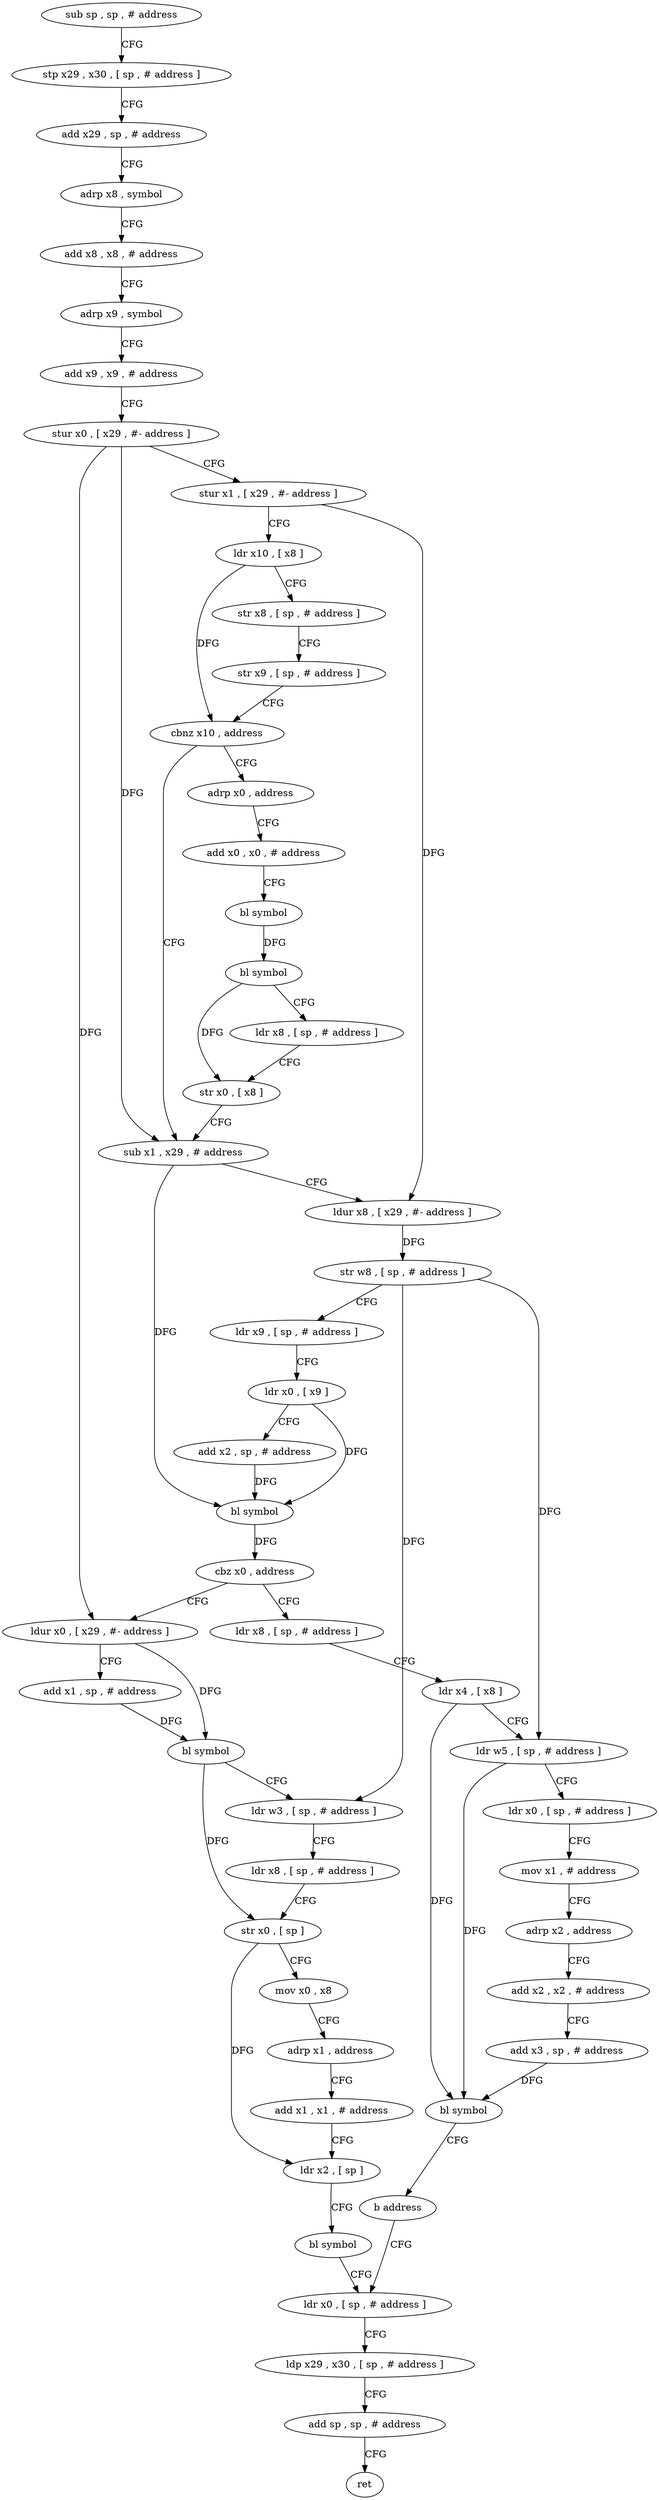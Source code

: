 digraph "func" {
"4213272" [label = "sub sp , sp , # address" ]
"4213276" [label = "stp x29 , x30 , [ sp , # address ]" ]
"4213280" [label = "add x29 , sp , # address" ]
"4213284" [label = "adrp x8 , symbol" ]
"4213288" [label = "add x8 , x8 , # address" ]
"4213292" [label = "adrp x9 , symbol" ]
"4213296" [label = "add x9 , x9 , # address" ]
"4213300" [label = "stur x0 , [ x29 , #- address ]" ]
"4213304" [label = "stur x1 , [ x29 , #- address ]" ]
"4213308" [label = "ldr x10 , [ x8 ]" ]
"4213312" [label = "str x8 , [ sp , # address ]" ]
"4213316" [label = "str x9 , [ sp , # address ]" ]
"4213320" [label = "cbnz x10 , address" ]
"4213348" [label = "sub x1 , x29 , # address" ]
"4213324" [label = "adrp x0 , address" ]
"4213352" [label = "ldur x8 , [ x29 , #- address ]" ]
"4213356" [label = "str w8 , [ sp , # address ]" ]
"4213360" [label = "ldr x9 , [ sp , # address ]" ]
"4213364" [label = "ldr x0 , [ x9 ]" ]
"4213368" [label = "add x2 , sp , # address" ]
"4213372" [label = "bl symbol" ]
"4213376" [label = "cbz x0 , address" ]
"4213420" [label = "ldur x0 , [ x29 , #- address ]" ]
"4213380" [label = "ldr x8 , [ sp , # address ]" ]
"4213328" [label = "add x0 , x0 , # address" ]
"4213332" [label = "bl symbol" ]
"4213336" [label = "bl symbol" ]
"4213340" [label = "ldr x8 , [ sp , # address ]" ]
"4213344" [label = "str x0 , [ x8 ]" ]
"4213424" [label = "add x1 , sp , # address" ]
"4213428" [label = "bl symbol" ]
"4213432" [label = "ldr w3 , [ sp , # address ]" ]
"4213436" [label = "ldr x8 , [ sp , # address ]" ]
"4213440" [label = "str x0 , [ sp ]" ]
"4213444" [label = "mov x0 , x8" ]
"4213448" [label = "adrp x1 , address" ]
"4213452" [label = "add x1 , x1 , # address" ]
"4213456" [label = "ldr x2 , [ sp ]" ]
"4213460" [label = "bl symbol" ]
"4213464" [label = "ldr x0 , [ sp , # address ]" ]
"4213384" [label = "ldr x4 , [ x8 ]" ]
"4213388" [label = "ldr w5 , [ sp , # address ]" ]
"4213392" [label = "ldr x0 , [ sp , # address ]" ]
"4213396" [label = "mov x1 , # address" ]
"4213400" [label = "adrp x2 , address" ]
"4213404" [label = "add x2 , x2 , # address" ]
"4213408" [label = "add x3 , sp , # address" ]
"4213412" [label = "bl symbol" ]
"4213416" [label = "b address" ]
"4213468" [label = "ldp x29 , x30 , [ sp , # address ]" ]
"4213472" [label = "add sp , sp , # address" ]
"4213476" [label = "ret" ]
"4213272" -> "4213276" [ label = "CFG" ]
"4213276" -> "4213280" [ label = "CFG" ]
"4213280" -> "4213284" [ label = "CFG" ]
"4213284" -> "4213288" [ label = "CFG" ]
"4213288" -> "4213292" [ label = "CFG" ]
"4213292" -> "4213296" [ label = "CFG" ]
"4213296" -> "4213300" [ label = "CFG" ]
"4213300" -> "4213304" [ label = "CFG" ]
"4213300" -> "4213420" [ label = "DFG" ]
"4213300" -> "4213348" [ label = "DFG" ]
"4213304" -> "4213308" [ label = "CFG" ]
"4213304" -> "4213352" [ label = "DFG" ]
"4213308" -> "4213312" [ label = "CFG" ]
"4213308" -> "4213320" [ label = "DFG" ]
"4213312" -> "4213316" [ label = "CFG" ]
"4213316" -> "4213320" [ label = "CFG" ]
"4213320" -> "4213348" [ label = "CFG" ]
"4213320" -> "4213324" [ label = "CFG" ]
"4213348" -> "4213352" [ label = "CFG" ]
"4213348" -> "4213372" [ label = "DFG" ]
"4213324" -> "4213328" [ label = "CFG" ]
"4213352" -> "4213356" [ label = "DFG" ]
"4213356" -> "4213360" [ label = "CFG" ]
"4213356" -> "4213432" [ label = "DFG" ]
"4213356" -> "4213388" [ label = "DFG" ]
"4213360" -> "4213364" [ label = "CFG" ]
"4213364" -> "4213368" [ label = "CFG" ]
"4213364" -> "4213372" [ label = "DFG" ]
"4213368" -> "4213372" [ label = "DFG" ]
"4213372" -> "4213376" [ label = "DFG" ]
"4213376" -> "4213420" [ label = "CFG" ]
"4213376" -> "4213380" [ label = "CFG" ]
"4213420" -> "4213424" [ label = "CFG" ]
"4213420" -> "4213428" [ label = "DFG" ]
"4213380" -> "4213384" [ label = "CFG" ]
"4213328" -> "4213332" [ label = "CFG" ]
"4213332" -> "4213336" [ label = "DFG" ]
"4213336" -> "4213340" [ label = "CFG" ]
"4213336" -> "4213344" [ label = "DFG" ]
"4213340" -> "4213344" [ label = "CFG" ]
"4213344" -> "4213348" [ label = "CFG" ]
"4213424" -> "4213428" [ label = "DFG" ]
"4213428" -> "4213432" [ label = "CFG" ]
"4213428" -> "4213440" [ label = "DFG" ]
"4213432" -> "4213436" [ label = "CFG" ]
"4213436" -> "4213440" [ label = "CFG" ]
"4213440" -> "4213444" [ label = "CFG" ]
"4213440" -> "4213456" [ label = "DFG" ]
"4213444" -> "4213448" [ label = "CFG" ]
"4213448" -> "4213452" [ label = "CFG" ]
"4213452" -> "4213456" [ label = "CFG" ]
"4213456" -> "4213460" [ label = "CFG" ]
"4213460" -> "4213464" [ label = "CFG" ]
"4213464" -> "4213468" [ label = "CFG" ]
"4213384" -> "4213388" [ label = "CFG" ]
"4213384" -> "4213412" [ label = "DFG" ]
"4213388" -> "4213392" [ label = "CFG" ]
"4213388" -> "4213412" [ label = "DFG" ]
"4213392" -> "4213396" [ label = "CFG" ]
"4213396" -> "4213400" [ label = "CFG" ]
"4213400" -> "4213404" [ label = "CFG" ]
"4213404" -> "4213408" [ label = "CFG" ]
"4213408" -> "4213412" [ label = "DFG" ]
"4213412" -> "4213416" [ label = "CFG" ]
"4213416" -> "4213464" [ label = "CFG" ]
"4213468" -> "4213472" [ label = "CFG" ]
"4213472" -> "4213476" [ label = "CFG" ]
}

